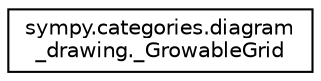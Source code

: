 digraph "Graphical Class Hierarchy"
{
 // LATEX_PDF_SIZE
  edge [fontname="Helvetica",fontsize="10",labelfontname="Helvetica",labelfontsize="10"];
  node [fontname="Helvetica",fontsize="10",shape=record];
  rankdir="LR";
  Node0 [label="sympy.categories.diagram\l_drawing._GrowableGrid",height=0.2,width=0.4,color="black", fillcolor="white", style="filled",URL="$classsympy_1_1categories_1_1diagram__drawing_1_1__GrowableGrid.html",tooltip=" "];
}
